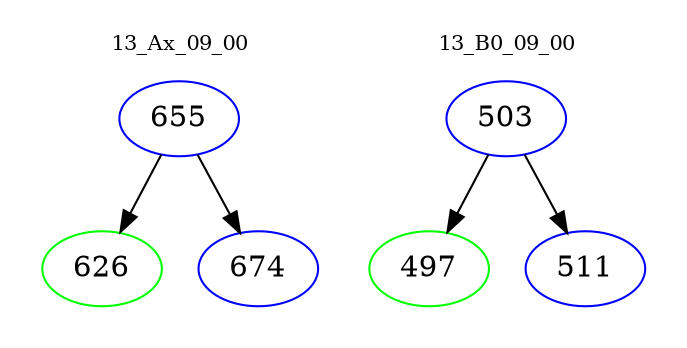 digraph{
subgraph cluster_0 {
color = white
label = "13_Ax_09_00";
fontsize=10;
T0_655 [label="655", color="blue"]
T0_655 -> T0_626 [color="black"]
T0_626 [label="626", color="green"]
T0_655 -> T0_674 [color="black"]
T0_674 [label="674", color="blue"]
}
subgraph cluster_1 {
color = white
label = "13_B0_09_00";
fontsize=10;
T1_503 [label="503", color="blue"]
T1_503 -> T1_497 [color="black"]
T1_497 [label="497", color="green"]
T1_503 -> T1_511 [color="black"]
T1_511 [label="511", color="blue"]
}
}
